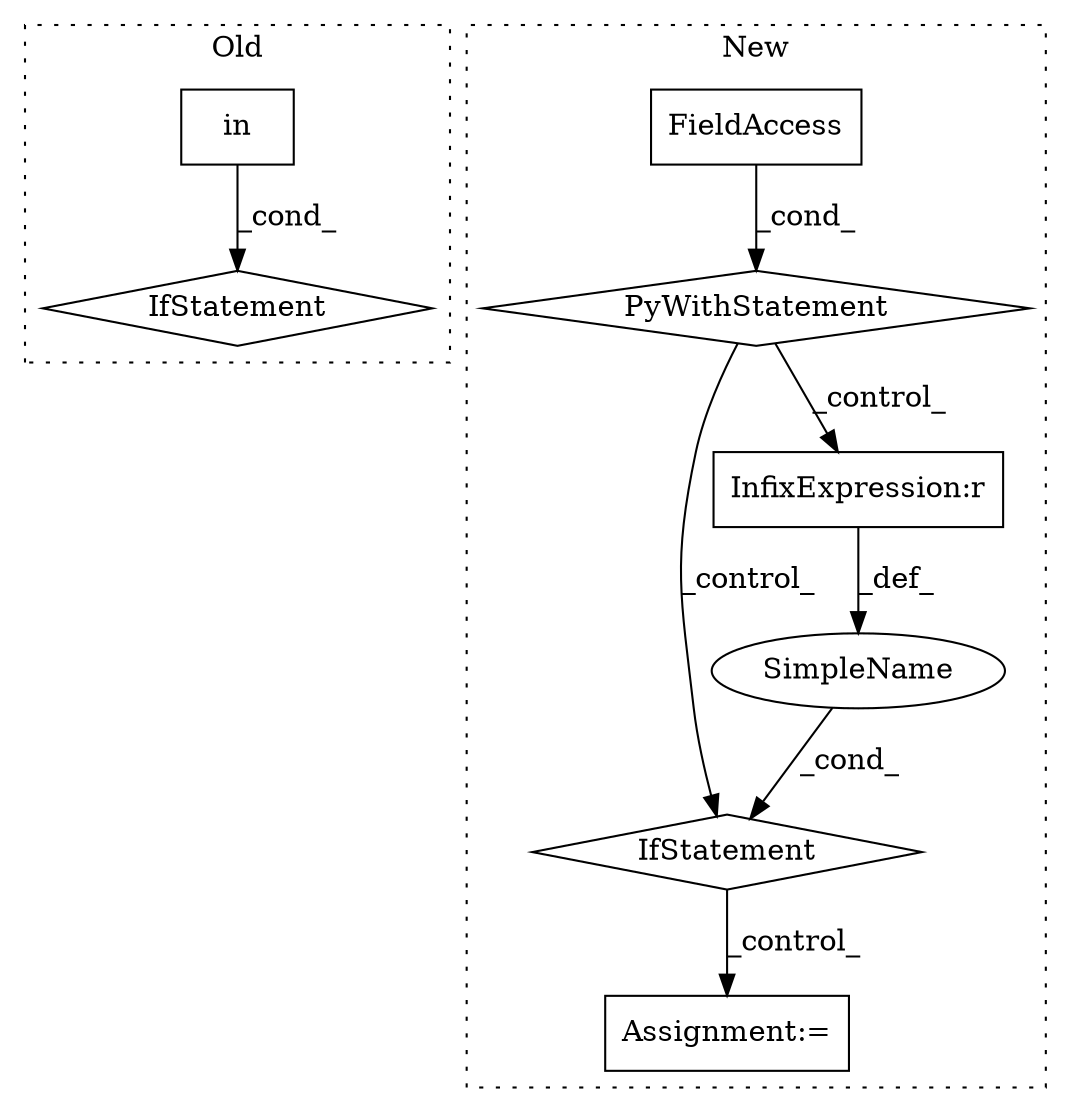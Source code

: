 digraph G {
subgraph cluster0 {
1 [label="in" a="105" s="10379" l="16" shape="box"];
3 [label="IfStatement" a="25" s="10396" l="3" shape="diamond"];
label = "Old";
style="dotted";
}
subgraph cluster1 {
2 [label="PyWithStatement" a="104" s="8730,8760" l="10,2" shape="diamond"];
4 [label="Assignment:=" a="7" s="9343" l="1" shape="box"];
5 [label="FieldAccess" a="22" s="8740" l="20" shape="box"];
6 [label="IfStatement" a="25" s="8770,8804" l="4,2" shape="diamond"];
7 [label="SimpleName" a="42" s="" l="" shape="ellipse"];
8 [label="InfixExpression:r" a="27" s="8790" l="4" shape="box"];
label = "New";
style="dotted";
}
1 -> 3 [label="_cond_"];
2 -> 6 [label="_control_"];
2 -> 8 [label="_control_"];
5 -> 2 [label="_cond_"];
6 -> 4 [label="_control_"];
7 -> 6 [label="_cond_"];
8 -> 7 [label="_def_"];
}